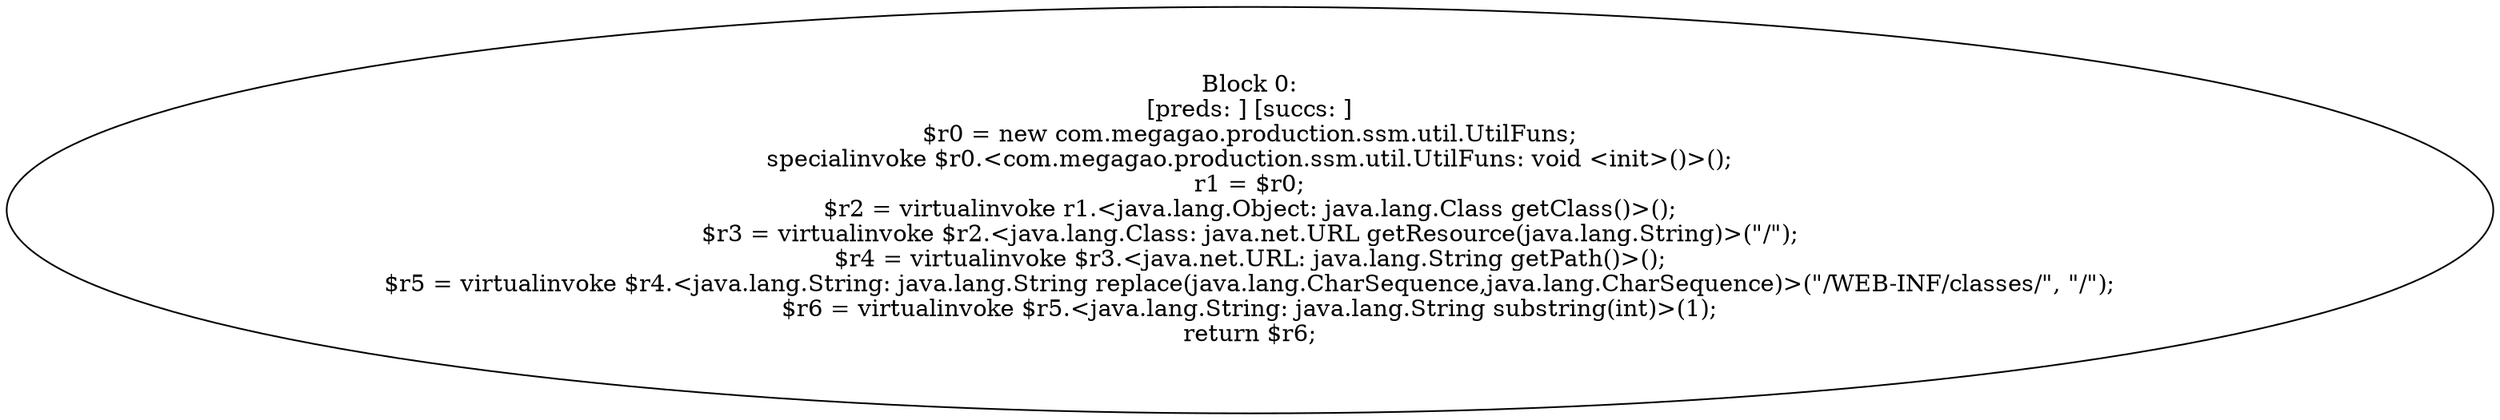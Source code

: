 digraph "unitGraph" {
    "Block 0:
[preds: ] [succs: ]
$r0 = new com.megagao.production.ssm.util.UtilFuns;
specialinvoke $r0.<com.megagao.production.ssm.util.UtilFuns: void <init>()>();
r1 = $r0;
$r2 = virtualinvoke r1.<java.lang.Object: java.lang.Class getClass()>();
$r3 = virtualinvoke $r2.<java.lang.Class: java.net.URL getResource(java.lang.String)>(\"/\");
$r4 = virtualinvoke $r3.<java.net.URL: java.lang.String getPath()>();
$r5 = virtualinvoke $r4.<java.lang.String: java.lang.String replace(java.lang.CharSequence,java.lang.CharSequence)>(\"/WEB-INF/classes/\", \"/\");
$r6 = virtualinvoke $r5.<java.lang.String: java.lang.String substring(int)>(1);
return $r6;
"
}
